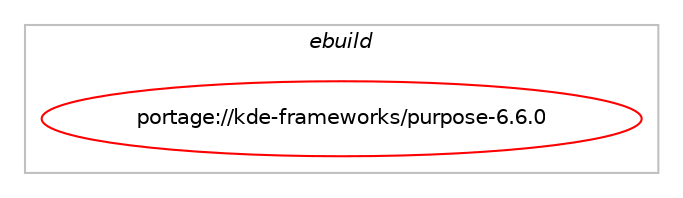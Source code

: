 digraph prolog {

# *************
# Graph options
# *************

newrank=true;
concentrate=true;
compound=true;
graph [rankdir=LR,fontname=Helvetica,fontsize=10,ranksep=1.5];#, ranksep=2.5, nodesep=0.2];
edge  [arrowhead=vee];
node  [fontname=Helvetica,fontsize=10];

# **********
# The ebuild
# **********

subgraph cluster_leftcol {
color=gray;
label=<<i>ebuild</i>>;
id [label="portage://kde-frameworks/purpose-6.6.0", color=red, width=4, href="../kde-frameworks/purpose-6.6.0.svg"];
}

# ****************
# The dependencies
# ****************

subgraph cluster_midcol {
color=gray;
label=<<i>dependencies</i>>;
subgraph cluster_compile {
fillcolor="#eeeeee";
style=filled;
label=<<i>compile</i>>;
# *** BEGIN UNKNOWN DEPENDENCY TYPE (TODO) ***
# id -> equal(use_conditional_group(positive,webengine,portage://kde-frameworks/purpose-6.6.0,[package_dependency(portage://kde-frameworks/purpose-6.6.0,install,no,kde-apps,kaccounts-integration,none,[,,],[slot(6)],[]),package_dependency(portage://kde-frameworks/purpose-6.6.0,install,no,net-libs,accounts-qt,greaterequal,[1.16,,_p20220803,1.16_p20220803],[],[use(enable(qt6),none)])]))
# *** END UNKNOWN DEPENDENCY TYPE (TODO) ***

# *** BEGIN UNKNOWN DEPENDENCY TYPE (TODO) ***
# id -> equal(package_dependency(portage://kde-frameworks/purpose-6.6.0,install,no,dev-qt,qtbase,greaterequal,[6.6.2,,,6.6.2],[slot(6)],[use(enable(dbus),none),use(enable(gui),none),use(enable(network),none),use(enable(widgets),none)]))
# *** END UNKNOWN DEPENDENCY TYPE (TODO) ***

# *** BEGIN UNKNOWN DEPENDENCY TYPE (TODO) ***
# id -> equal(package_dependency(portage://kde-frameworks/purpose-6.6.0,install,no,dev-qt,qtbase,none,[,,],[slot(6)],[]))
# *** END UNKNOWN DEPENDENCY TYPE (TODO) ***

# *** BEGIN UNKNOWN DEPENDENCY TYPE (TODO) ***
# id -> equal(package_dependency(portage://kde-frameworks/purpose-6.6.0,install,no,dev-qt,qtdeclarative,greaterequal,[6.6.2,,,6.6.2],[slot(6)],[]))
# *** END UNKNOWN DEPENDENCY TYPE (TODO) ***

# *** BEGIN UNKNOWN DEPENDENCY TYPE (TODO) ***
# id -> equal(package_dependency(portage://kde-frameworks/purpose-6.6.0,install,no,kde-frameworks,kconfig,equal,[6.6*,,,6.6*],[slot(6)],[]))
# *** END UNKNOWN DEPENDENCY TYPE (TODO) ***

# *** BEGIN UNKNOWN DEPENDENCY TYPE (TODO) ***
# id -> equal(package_dependency(portage://kde-frameworks/purpose-6.6.0,install,no,kde-frameworks,kcoreaddons,equal,[6.6*,,,6.6*],[slot(6)],[]))
# *** END UNKNOWN DEPENDENCY TYPE (TODO) ***

# *** BEGIN UNKNOWN DEPENDENCY TYPE (TODO) ***
# id -> equal(package_dependency(portage://kde-frameworks/purpose-6.6.0,install,no,kde-frameworks,ki18n,equal,[6.6*,,,6.6*],[slot(6)],[]))
# *** END UNKNOWN DEPENDENCY TYPE (TODO) ***

# *** BEGIN UNKNOWN DEPENDENCY TYPE (TODO) ***
# id -> equal(package_dependency(portage://kde-frameworks/purpose-6.6.0,install,no,kde-frameworks,kio,equal,[6.6*,,,6.6*],[slot(6)],[]))
# *** END UNKNOWN DEPENDENCY TYPE (TODO) ***

# *** BEGIN UNKNOWN DEPENDENCY TYPE (TODO) ***
# id -> equal(package_dependency(portage://kde-frameworks/purpose-6.6.0,install,no,kde-frameworks,kirigami,equal,[6.6*,,,6.6*],[slot(6)],[]))
# *** END UNKNOWN DEPENDENCY TYPE (TODO) ***

# *** BEGIN UNKNOWN DEPENDENCY TYPE (TODO) ***
# id -> equal(package_dependency(portage://kde-frameworks/purpose-6.6.0,install,no,kde-frameworks,knotifications,equal,[6.6*,,,6.6*],[slot(6)],[]))
# *** END UNKNOWN DEPENDENCY TYPE (TODO) ***

# *** BEGIN UNKNOWN DEPENDENCY TYPE (TODO) ***
# id -> equal(package_dependency(portage://kde-frameworks/purpose-6.6.0,install,no,kde-frameworks,kservice,equal,[6.6*,,,6.6*],[slot(6)],[]))
# *** END UNKNOWN DEPENDENCY TYPE (TODO) ***

# *** BEGIN UNKNOWN DEPENDENCY TYPE (TODO) ***
# id -> equal(package_dependency(portage://kde-frameworks/purpose-6.6.0,install,no,kde-frameworks,prison,equal,[6.6*,,,6.6*],[slot(6)],[]))
# *** END UNKNOWN DEPENDENCY TYPE (TODO) ***

}
subgraph cluster_compileandrun {
fillcolor="#eeeeee";
style=filled;
label=<<i>compile and run</i>>;
}
subgraph cluster_run {
fillcolor="#eeeeee";
style=filled;
label=<<i>run</i>>;
# *** BEGIN UNKNOWN DEPENDENCY TYPE (TODO) ***
# id -> equal(use_conditional_group(positive,bluetooth,portage://kde-frameworks/purpose-6.6.0,[package_dependency(portage://kde-frameworks/purpose-6.6.0,run,no,kde-frameworks,bluez-qt,equal,[6.6*,,,6.6*],[slot(6)],[])]))
# *** END UNKNOWN DEPENDENCY TYPE (TODO) ***

# *** BEGIN UNKNOWN DEPENDENCY TYPE (TODO) ***
# id -> equal(use_conditional_group(positive,webengine,portage://kde-frameworks/purpose-6.6.0,[package_dependency(portage://kde-frameworks/purpose-6.6.0,run,no,kde-apps,kaccounts-integration,none,[,,],[slot(6)],[]),package_dependency(portage://kde-frameworks/purpose-6.6.0,run,no,net-libs,accounts-qt,greaterequal,[1.16,,_p20220803,1.16_p20220803],[],[use(enable(qt6),none)])]))
# *** END UNKNOWN DEPENDENCY TYPE (TODO) ***

# *** BEGIN UNKNOWN DEPENDENCY TYPE (TODO) ***
# id -> equal(use_conditional_group(positive,webengine,portage://kde-frameworks/purpose-6.6.0,[package_dependency(portage://kde-frameworks/purpose-6.6.0,run,no,kde-frameworks,purpose-kaccounts-services,greaterequal,[6.6,,,6.6],[],[]),package_dependency(portage://kde-frameworks/purpose-6.6.0,run,no,net-libs,accounts-qml,greaterequal,[0.7,,_p20231028,0.7_p20231028],[],[use(enable(qt6),none)])]))
# *** END UNKNOWN DEPENDENCY TYPE (TODO) ***

# *** BEGIN UNKNOWN DEPENDENCY TYPE (TODO) ***
# id -> equal(package_dependency(portage://kde-frameworks/purpose-6.6.0,run,no,dev-qt,qtbase,greaterequal,[6.6.2,,,6.6.2],[slot(6)],[use(enable(dbus),none),use(enable(gui),none),use(enable(network),none),use(enable(widgets),none)]))
# *** END UNKNOWN DEPENDENCY TYPE (TODO) ***

# *** BEGIN UNKNOWN DEPENDENCY TYPE (TODO) ***
# id -> equal(package_dependency(portage://kde-frameworks/purpose-6.6.0,run,no,dev-qt,qtbase,none,[,,],[slot(6)],[]))
# *** END UNKNOWN DEPENDENCY TYPE (TODO) ***

# *** BEGIN UNKNOWN DEPENDENCY TYPE (TODO) ***
# id -> equal(package_dependency(portage://kde-frameworks/purpose-6.6.0,run,no,dev-qt,qtdeclarative,greaterequal,[6.6.2,,,6.6.2],[slot(6)],[]))
# *** END UNKNOWN DEPENDENCY TYPE (TODO) ***

# *** BEGIN UNKNOWN DEPENDENCY TYPE (TODO) ***
# id -> equal(package_dependency(portage://kde-frameworks/purpose-6.6.0,run,no,kde-frameworks,kconfig,equal,[6.6*,,,6.6*],[slot(6)],[]))
# *** END UNKNOWN DEPENDENCY TYPE (TODO) ***

# *** BEGIN UNKNOWN DEPENDENCY TYPE (TODO) ***
# id -> equal(package_dependency(portage://kde-frameworks/purpose-6.6.0,run,no,kde-frameworks,kcoreaddons,equal,[6.6*,,,6.6*],[slot(6)],[]))
# *** END UNKNOWN DEPENDENCY TYPE (TODO) ***

# *** BEGIN UNKNOWN DEPENDENCY TYPE (TODO) ***
# id -> equal(package_dependency(portage://kde-frameworks/purpose-6.6.0,run,no,kde-frameworks,kdeclarative,greaterequal,[6.6,,,6.6],[slot(6)],[]))
# *** END UNKNOWN DEPENDENCY TYPE (TODO) ***

# *** BEGIN UNKNOWN DEPENDENCY TYPE (TODO) ***
# id -> equal(package_dependency(portage://kde-frameworks/purpose-6.6.0,run,no,kde-frameworks,kf-env,greaterequal,[6,,,6],[],[]))
# *** END UNKNOWN DEPENDENCY TYPE (TODO) ***

# *** BEGIN UNKNOWN DEPENDENCY TYPE (TODO) ***
# id -> equal(package_dependency(portage://kde-frameworks/purpose-6.6.0,run,no,kde-frameworks,ki18n,equal,[6.6*,,,6.6*],[slot(6)],[]))
# *** END UNKNOWN DEPENDENCY TYPE (TODO) ***

# *** BEGIN UNKNOWN DEPENDENCY TYPE (TODO) ***
# id -> equal(package_dependency(portage://kde-frameworks/purpose-6.6.0,run,no,kde-frameworks,kio,equal,[6.6*,,,6.6*],[slot(6)],[]))
# *** END UNKNOWN DEPENDENCY TYPE (TODO) ***

# *** BEGIN UNKNOWN DEPENDENCY TYPE (TODO) ***
# id -> equal(package_dependency(portage://kde-frameworks/purpose-6.6.0,run,no,kde-frameworks,kirigami,equal,[6.6*,,,6.6*],[slot(6)],[]))
# *** END UNKNOWN DEPENDENCY TYPE (TODO) ***

# *** BEGIN UNKNOWN DEPENDENCY TYPE (TODO) ***
# id -> equal(package_dependency(portage://kde-frameworks/purpose-6.6.0,run,no,kde-frameworks,knotifications,equal,[6.6*,,,6.6*],[slot(6)],[]))
# *** END UNKNOWN DEPENDENCY TYPE (TODO) ***

# *** BEGIN UNKNOWN DEPENDENCY TYPE (TODO) ***
# id -> equal(package_dependency(portage://kde-frameworks/purpose-6.6.0,run,no,kde-frameworks,kservice,equal,[6.6*,,,6.6*],[slot(6)],[]))
# *** END UNKNOWN DEPENDENCY TYPE (TODO) ***

# *** BEGIN UNKNOWN DEPENDENCY TYPE (TODO) ***
# id -> equal(package_dependency(portage://kde-frameworks/purpose-6.6.0,run,no,kde-frameworks,prison,equal,[6.6*,,,6.6*],[slot(6)],[]))
# *** END UNKNOWN DEPENDENCY TYPE (TODO) ***

}
}

# **************
# The candidates
# **************

subgraph cluster_choices {
rank=same;
color=gray;
label=<<i>candidates</i>>;

}

}
